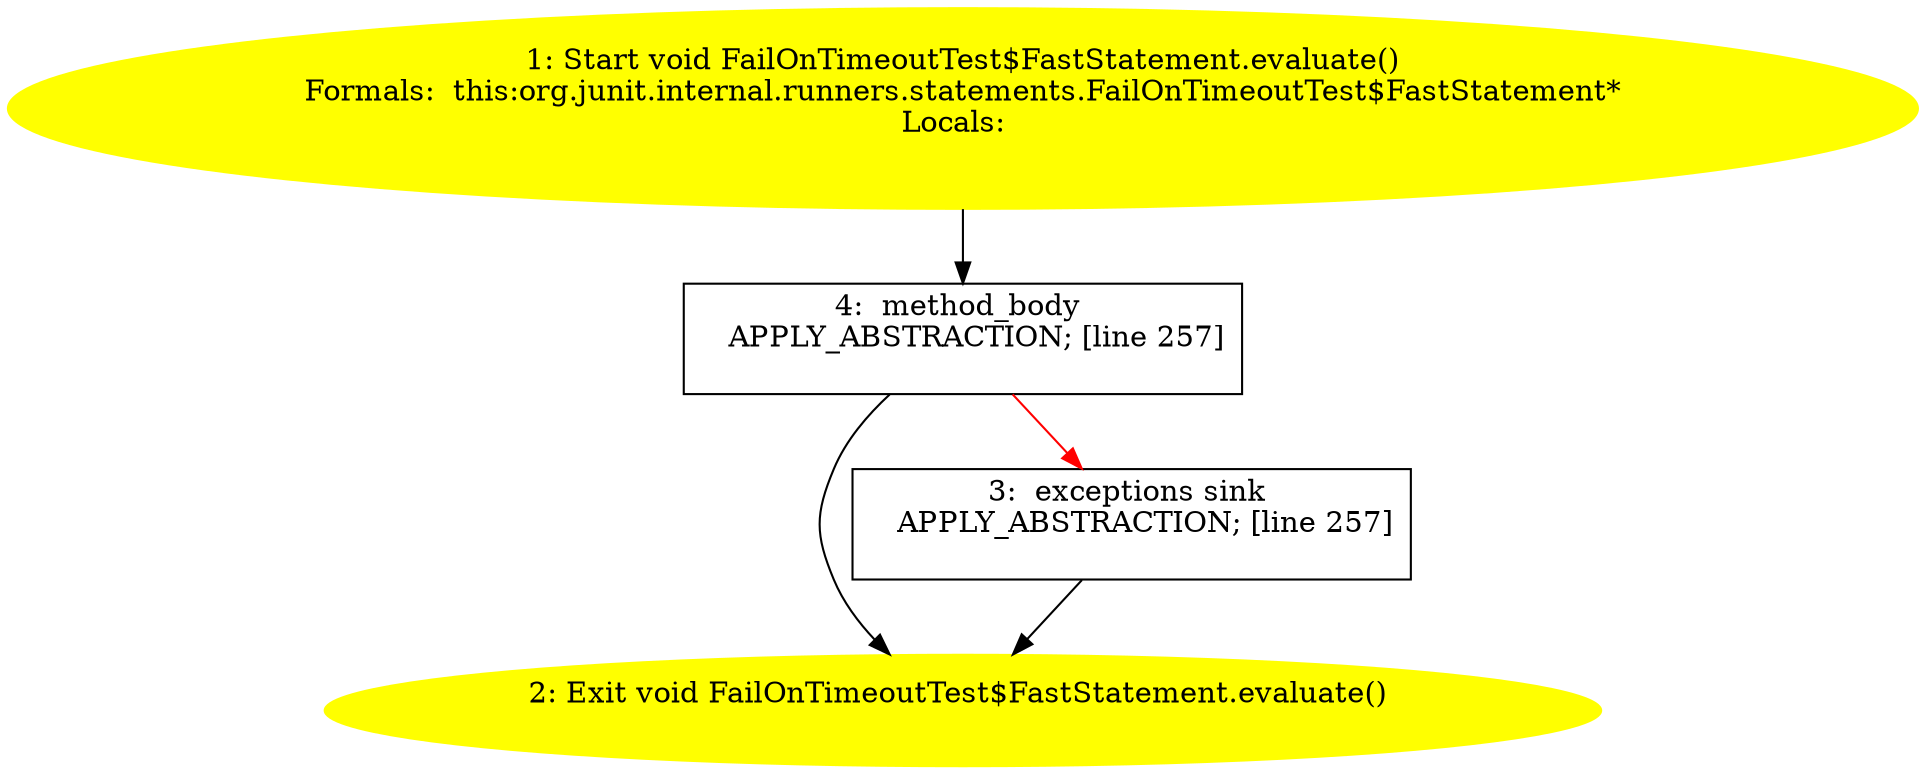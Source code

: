 /* @generated */
digraph cfg {
"org.junit.internal.runners.statements.FailOnTimeoutTest$FastStatement.evaluate():void.cc624658ca4e2b869e7577526926a84f_1" [label="1: Start void FailOnTimeoutTest$FastStatement.evaluate()\nFormals:  this:org.junit.internal.runners.statements.FailOnTimeoutTest$FastStatement*\nLocals:  \n  " color=yellow style=filled]
	

	 "org.junit.internal.runners.statements.FailOnTimeoutTest$FastStatement.evaluate():void.cc624658ca4e2b869e7577526926a84f_1" -> "org.junit.internal.runners.statements.FailOnTimeoutTest$FastStatement.evaluate():void.cc624658ca4e2b869e7577526926a84f_4" ;
"org.junit.internal.runners.statements.FailOnTimeoutTest$FastStatement.evaluate():void.cc624658ca4e2b869e7577526926a84f_2" [label="2: Exit void FailOnTimeoutTest$FastStatement.evaluate() \n  " color=yellow style=filled]
	

"org.junit.internal.runners.statements.FailOnTimeoutTest$FastStatement.evaluate():void.cc624658ca4e2b869e7577526926a84f_3" [label="3:  exceptions sink \n   APPLY_ABSTRACTION; [line 257]\n " shape="box"]
	

	 "org.junit.internal.runners.statements.FailOnTimeoutTest$FastStatement.evaluate():void.cc624658ca4e2b869e7577526926a84f_3" -> "org.junit.internal.runners.statements.FailOnTimeoutTest$FastStatement.evaluate():void.cc624658ca4e2b869e7577526926a84f_2" ;
"org.junit.internal.runners.statements.FailOnTimeoutTest$FastStatement.evaluate():void.cc624658ca4e2b869e7577526926a84f_4" [label="4:  method_body \n   APPLY_ABSTRACTION; [line 257]\n " shape="box"]
	

	 "org.junit.internal.runners.statements.FailOnTimeoutTest$FastStatement.evaluate():void.cc624658ca4e2b869e7577526926a84f_4" -> "org.junit.internal.runners.statements.FailOnTimeoutTest$FastStatement.evaluate():void.cc624658ca4e2b869e7577526926a84f_2" ;
	 "org.junit.internal.runners.statements.FailOnTimeoutTest$FastStatement.evaluate():void.cc624658ca4e2b869e7577526926a84f_4" -> "org.junit.internal.runners.statements.FailOnTimeoutTest$FastStatement.evaluate():void.cc624658ca4e2b869e7577526926a84f_3" [color="red" ];
}
